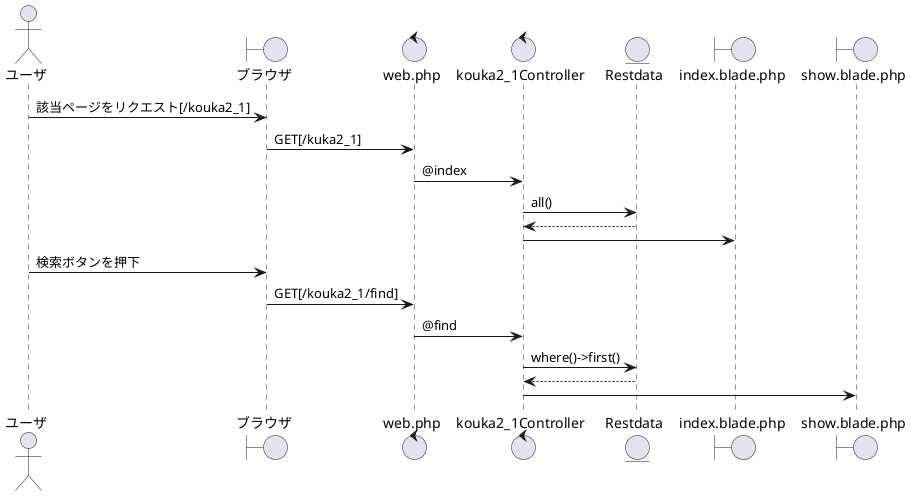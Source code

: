 @startuml
actor ユーザ
boundary ブラウザ
control web.php 
control kouka2_1Controller
entity Restdata
boundary index.blade.php 
boundary show.blade.php

ユーザ->ブラウザ:該当ページをリクエスト[/kouka2_1]
ブラウザ->web.php:GET[/kuka2_1]
web.php->kouka2_1Controller:@index
kouka2_1Controller->Restdata:all()
kouka2_1Controller<--Restdata:
kouka2_1Controller->index.blade.php:

ユーザ->ブラウザ:検索ボタンを押下
ブラウザ->web.php:GET[/kouka2_1/find]
web.php->kouka2_1Controller:@find
kouka2_1Controller->Restdata:where()->first()
kouka2_1Controller<--Restdata:
kouka2_1Controller->show.blade.php:

@enduml